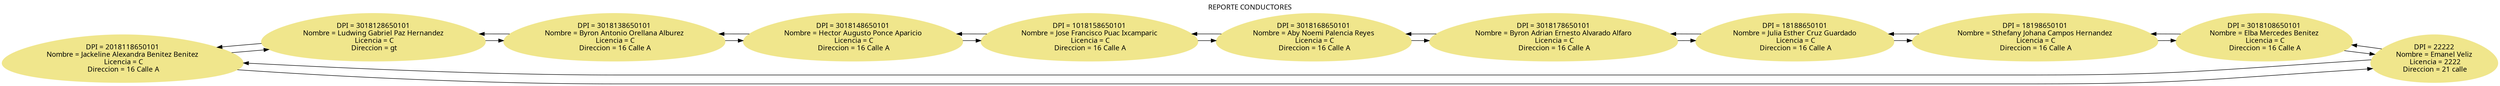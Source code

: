 digraph G {
 rankdir=LR; 
 node[shape = egg, style=filled, color = khaki, fontname = "Century Gothic"]; graph [fontname = "Century Gothic"];
labelloc = "t;"label = "REPORTE CONDUCTORES";
x2018118650101[dir=both label = "DPI = 2018118650101\nNombre = Jackeline Alexandra Benitez Benitez\n Licencia = C\n Direccion = 16 Calle A"]x2018118650101-> x3018128650101
x2018118650101-> x22222
x3018128650101[dir=both label = "DPI = 3018128650101\nNombre = Ludwing Gabriel Paz Hernandez\n Licencia = C\n Direccion = gt"]x3018128650101-> x3018138650101
x3018128650101-> x2018118650101
x3018138650101[dir=both label = "DPI = 3018138650101\nNombre = Byron Antonio Orellana Alburez\n Licencia = C\n Direccion = 16 Calle A"]x3018138650101-> x3018148650101
x3018138650101-> x3018128650101
x3018148650101[dir=both label = "DPI = 3018148650101\nNombre = Hector Augusto Ponce Aparicio\n Licencia = C\n Direccion = 16 Calle A"]x3018148650101-> x1018158650101
x3018148650101-> x3018138650101
x1018158650101[dir=both label = "DPI = 1018158650101\nNombre = Jose Francisco Puac Ixcamparic\n Licencia = C\n Direccion = 16 Calle A"]x1018158650101-> x3018168650101
x1018158650101-> x3018148650101
x3018168650101[dir=both label = "DPI = 3018168650101\nNombre = Aby Noemi Palencia Reyes\n Licencia = C\n Direccion = 16 Calle A"]x3018168650101-> x3018178650101
x3018168650101-> x1018158650101
x3018178650101[dir=both label = "DPI = 3018178650101\nNombre = Byron Adrian Ernesto Alvarado Alfaro\n Licencia = C\n Direccion = 16 Calle A"]x3018178650101-> x18188650101
x3018178650101-> x3018168650101
x18188650101[dir=both label = "DPI = 18188650101\nNombre = Julia Esther Cruz Guardado\n Licencia = C\n Direccion = 16 Calle A"]x18188650101-> x18198650101
x18188650101-> x3018178650101
x18198650101[dir=both label = "DPI = 18198650101\nNombre = Sthefany Johana Campos Hernandez\n Licencia = C\n Direccion = 16 Calle A"]x18198650101-> x3018108650101
x18198650101-> x18188650101
x3018108650101[dir=both label = "DPI = 3018108650101\nNombre = Elba Mercedes Benitez\n Licencia = C\n Direccion = 16 Calle A"]x3018108650101-> x22222
x3018108650101-> x18198650101
x22222[dir=both label = "DPI = 22222\nNombre = Emanel Veliz\n Licencia = 2222\n Direccion = 21 calle"]x22222-> x2018118650101
x22222-> x3018108650101

}